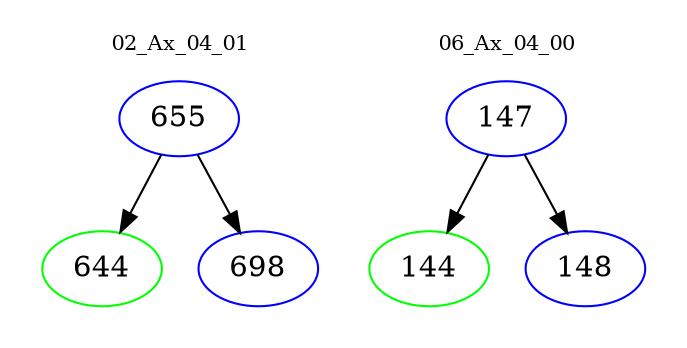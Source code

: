 digraph{
subgraph cluster_0 {
color = white
label = "02_Ax_04_01";
fontsize=10;
T0_655 [label="655", color="blue"]
T0_655 -> T0_644 [color="black"]
T0_644 [label="644", color="green"]
T0_655 -> T0_698 [color="black"]
T0_698 [label="698", color="blue"]
}
subgraph cluster_1 {
color = white
label = "06_Ax_04_00";
fontsize=10;
T1_147 [label="147", color="blue"]
T1_147 -> T1_144 [color="black"]
T1_144 [label="144", color="green"]
T1_147 -> T1_148 [color="black"]
T1_148 [label="148", color="blue"]
}
}
